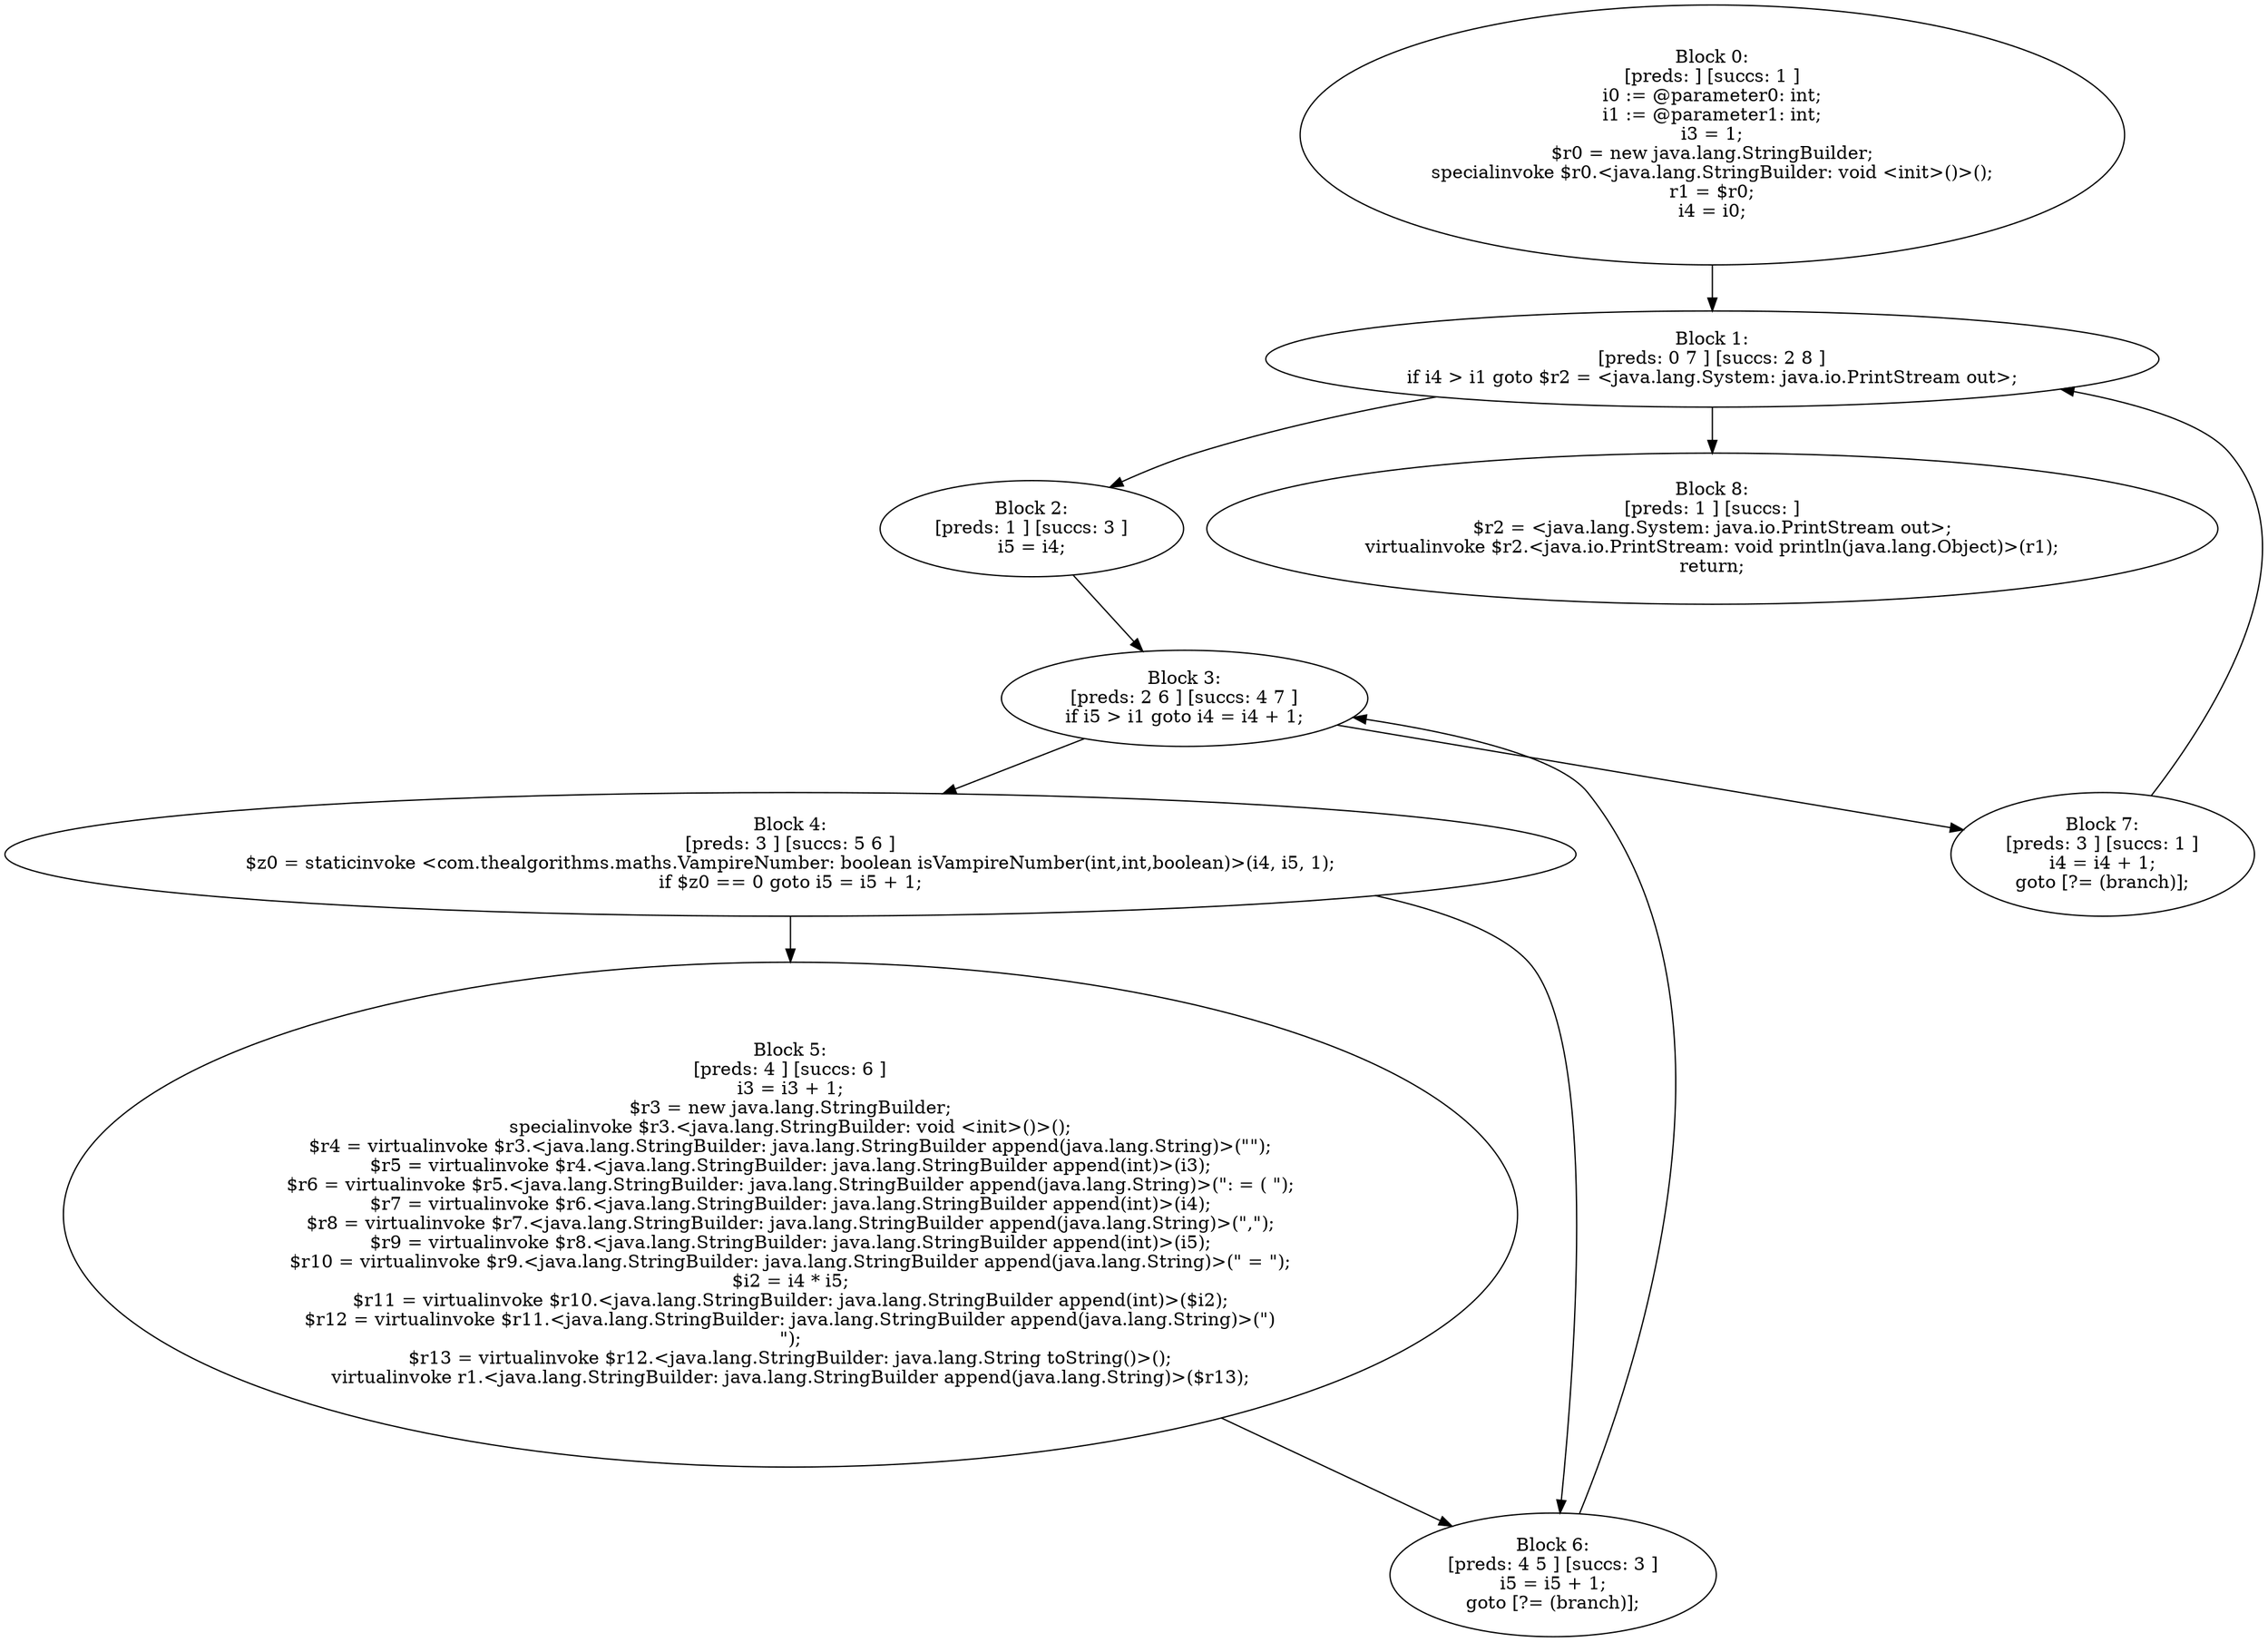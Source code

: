 digraph "unitGraph" {
    "Block 0:
[preds: ] [succs: 1 ]
i0 := @parameter0: int;
i1 := @parameter1: int;
i3 = 1;
$r0 = new java.lang.StringBuilder;
specialinvoke $r0.<java.lang.StringBuilder: void <init>()>();
r1 = $r0;
i4 = i0;
"
    "Block 1:
[preds: 0 7 ] [succs: 2 8 ]
if i4 > i1 goto $r2 = <java.lang.System: java.io.PrintStream out>;
"
    "Block 2:
[preds: 1 ] [succs: 3 ]
i5 = i4;
"
    "Block 3:
[preds: 2 6 ] [succs: 4 7 ]
if i5 > i1 goto i4 = i4 + 1;
"
    "Block 4:
[preds: 3 ] [succs: 5 6 ]
$z0 = staticinvoke <com.thealgorithms.maths.VampireNumber: boolean isVampireNumber(int,int,boolean)>(i4, i5, 1);
if $z0 == 0 goto i5 = i5 + 1;
"
    "Block 5:
[preds: 4 ] [succs: 6 ]
i3 = i3 + 1;
$r3 = new java.lang.StringBuilder;
specialinvoke $r3.<java.lang.StringBuilder: void <init>()>();
$r4 = virtualinvoke $r3.<java.lang.StringBuilder: java.lang.StringBuilder append(java.lang.String)>(\"\");
$r5 = virtualinvoke $r4.<java.lang.StringBuilder: java.lang.StringBuilder append(int)>(i3);
$r6 = virtualinvoke $r5.<java.lang.StringBuilder: java.lang.StringBuilder append(java.lang.String)>(\": = ( \");
$r7 = virtualinvoke $r6.<java.lang.StringBuilder: java.lang.StringBuilder append(int)>(i4);
$r8 = virtualinvoke $r7.<java.lang.StringBuilder: java.lang.StringBuilder append(java.lang.String)>(\",\");
$r9 = virtualinvoke $r8.<java.lang.StringBuilder: java.lang.StringBuilder append(int)>(i5);
$r10 = virtualinvoke $r9.<java.lang.StringBuilder: java.lang.StringBuilder append(java.lang.String)>(\" = \");
$i2 = i4 * i5;
$r11 = virtualinvoke $r10.<java.lang.StringBuilder: java.lang.StringBuilder append(int)>($i2);
$r12 = virtualinvoke $r11.<java.lang.StringBuilder: java.lang.StringBuilder append(java.lang.String)>(\")\n\");
$r13 = virtualinvoke $r12.<java.lang.StringBuilder: java.lang.String toString()>();
virtualinvoke r1.<java.lang.StringBuilder: java.lang.StringBuilder append(java.lang.String)>($r13);
"
    "Block 6:
[preds: 4 5 ] [succs: 3 ]
i5 = i5 + 1;
goto [?= (branch)];
"
    "Block 7:
[preds: 3 ] [succs: 1 ]
i4 = i4 + 1;
goto [?= (branch)];
"
    "Block 8:
[preds: 1 ] [succs: ]
$r2 = <java.lang.System: java.io.PrintStream out>;
virtualinvoke $r2.<java.io.PrintStream: void println(java.lang.Object)>(r1);
return;
"
    "Block 0:
[preds: ] [succs: 1 ]
i0 := @parameter0: int;
i1 := @parameter1: int;
i3 = 1;
$r0 = new java.lang.StringBuilder;
specialinvoke $r0.<java.lang.StringBuilder: void <init>()>();
r1 = $r0;
i4 = i0;
"->"Block 1:
[preds: 0 7 ] [succs: 2 8 ]
if i4 > i1 goto $r2 = <java.lang.System: java.io.PrintStream out>;
";
    "Block 1:
[preds: 0 7 ] [succs: 2 8 ]
if i4 > i1 goto $r2 = <java.lang.System: java.io.PrintStream out>;
"->"Block 2:
[preds: 1 ] [succs: 3 ]
i5 = i4;
";
    "Block 1:
[preds: 0 7 ] [succs: 2 8 ]
if i4 > i1 goto $r2 = <java.lang.System: java.io.PrintStream out>;
"->"Block 8:
[preds: 1 ] [succs: ]
$r2 = <java.lang.System: java.io.PrintStream out>;
virtualinvoke $r2.<java.io.PrintStream: void println(java.lang.Object)>(r1);
return;
";
    "Block 2:
[preds: 1 ] [succs: 3 ]
i5 = i4;
"->"Block 3:
[preds: 2 6 ] [succs: 4 7 ]
if i5 > i1 goto i4 = i4 + 1;
";
    "Block 3:
[preds: 2 6 ] [succs: 4 7 ]
if i5 > i1 goto i4 = i4 + 1;
"->"Block 4:
[preds: 3 ] [succs: 5 6 ]
$z0 = staticinvoke <com.thealgorithms.maths.VampireNumber: boolean isVampireNumber(int,int,boolean)>(i4, i5, 1);
if $z0 == 0 goto i5 = i5 + 1;
";
    "Block 3:
[preds: 2 6 ] [succs: 4 7 ]
if i5 > i1 goto i4 = i4 + 1;
"->"Block 7:
[preds: 3 ] [succs: 1 ]
i4 = i4 + 1;
goto [?= (branch)];
";
    "Block 4:
[preds: 3 ] [succs: 5 6 ]
$z0 = staticinvoke <com.thealgorithms.maths.VampireNumber: boolean isVampireNumber(int,int,boolean)>(i4, i5, 1);
if $z0 == 0 goto i5 = i5 + 1;
"->"Block 5:
[preds: 4 ] [succs: 6 ]
i3 = i3 + 1;
$r3 = new java.lang.StringBuilder;
specialinvoke $r3.<java.lang.StringBuilder: void <init>()>();
$r4 = virtualinvoke $r3.<java.lang.StringBuilder: java.lang.StringBuilder append(java.lang.String)>(\"\");
$r5 = virtualinvoke $r4.<java.lang.StringBuilder: java.lang.StringBuilder append(int)>(i3);
$r6 = virtualinvoke $r5.<java.lang.StringBuilder: java.lang.StringBuilder append(java.lang.String)>(\": = ( \");
$r7 = virtualinvoke $r6.<java.lang.StringBuilder: java.lang.StringBuilder append(int)>(i4);
$r8 = virtualinvoke $r7.<java.lang.StringBuilder: java.lang.StringBuilder append(java.lang.String)>(\",\");
$r9 = virtualinvoke $r8.<java.lang.StringBuilder: java.lang.StringBuilder append(int)>(i5);
$r10 = virtualinvoke $r9.<java.lang.StringBuilder: java.lang.StringBuilder append(java.lang.String)>(\" = \");
$i2 = i4 * i5;
$r11 = virtualinvoke $r10.<java.lang.StringBuilder: java.lang.StringBuilder append(int)>($i2);
$r12 = virtualinvoke $r11.<java.lang.StringBuilder: java.lang.StringBuilder append(java.lang.String)>(\")\n\");
$r13 = virtualinvoke $r12.<java.lang.StringBuilder: java.lang.String toString()>();
virtualinvoke r1.<java.lang.StringBuilder: java.lang.StringBuilder append(java.lang.String)>($r13);
";
    "Block 4:
[preds: 3 ] [succs: 5 6 ]
$z0 = staticinvoke <com.thealgorithms.maths.VampireNumber: boolean isVampireNumber(int,int,boolean)>(i4, i5, 1);
if $z0 == 0 goto i5 = i5 + 1;
"->"Block 6:
[preds: 4 5 ] [succs: 3 ]
i5 = i5 + 1;
goto [?= (branch)];
";
    "Block 5:
[preds: 4 ] [succs: 6 ]
i3 = i3 + 1;
$r3 = new java.lang.StringBuilder;
specialinvoke $r3.<java.lang.StringBuilder: void <init>()>();
$r4 = virtualinvoke $r3.<java.lang.StringBuilder: java.lang.StringBuilder append(java.lang.String)>(\"\");
$r5 = virtualinvoke $r4.<java.lang.StringBuilder: java.lang.StringBuilder append(int)>(i3);
$r6 = virtualinvoke $r5.<java.lang.StringBuilder: java.lang.StringBuilder append(java.lang.String)>(\": = ( \");
$r7 = virtualinvoke $r6.<java.lang.StringBuilder: java.lang.StringBuilder append(int)>(i4);
$r8 = virtualinvoke $r7.<java.lang.StringBuilder: java.lang.StringBuilder append(java.lang.String)>(\",\");
$r9 = virtualinvoke $r8.<java.lang.StringBuilder: java.lang.StringBuilder append(int)>(i5);
$r10 = virtualinvoke $r9.<java.lang.StringBuilder: java.lang.StringBuilder append(java.lang.String)>(\" = \");
$i2 = i4 * i5;
$r11 = virtualinvoke $r10.<java.lang.StringBuilder: java.lang.StringBuilder append(int)>($i2);
$r12 = virtualinvoke $r11.<java.lang.StringBuilder: java.lang.StringBuilder append(java.lang.String)>(\")\n\");
$r13 = virtualinvoke $r12.<java.lang.StringBuilder: java.lang.String toString()>();
virtualinvoke r1.<java.lang.StringBuilder: java.lang.StringBuilder append(java.lang.String)>($r13);
"->"Block 6:
[preds: 4 5 ] [succs: 3 ]
i5 = i5 + 1;
goto [?= (branch)];
";
    "Block 6:
[preds: 4 5 ] [succs: 3 ]
i5 = i5 + 1;
goto [?= (branch)];
"->"Block 3:
[preds: 2 6 ] [succs: 4 7 ]
if i5 > i1 goto i4 = i4 + 1;
";
    "Block 7:
[preds: 3 ] [succs: 1 ]
i4 = i4 + 1;
goto [?= (branch)];
"->"Block 1:
[preds: 0 7 ] [succs: 2 8 ]
if i4 > i1 goto $r2 = <java.lang.System: java.io.PrintStream out>;
";
}
